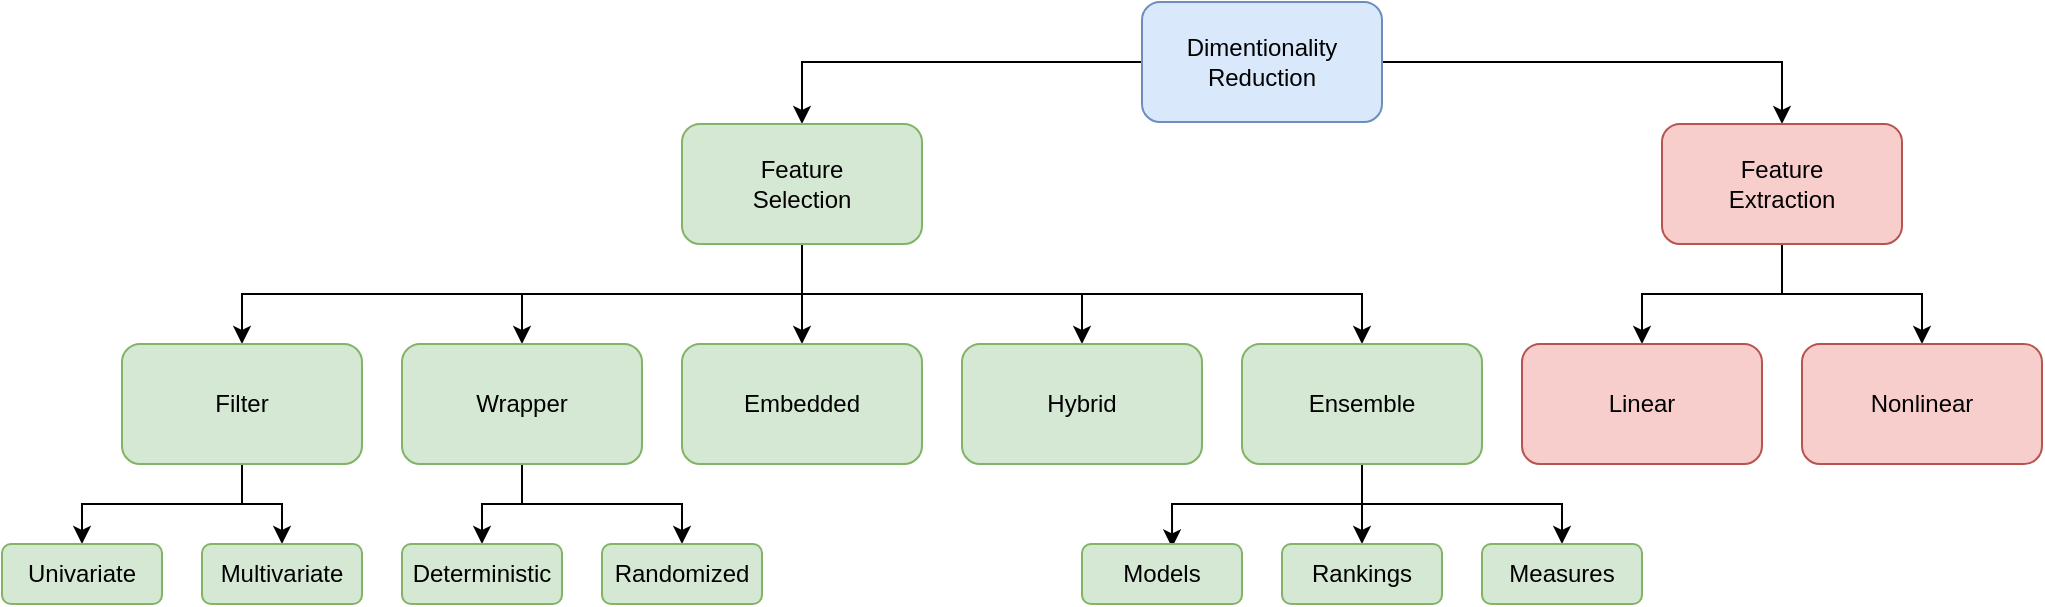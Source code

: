 <mxfile version="21.5.0" type="device">
  <diagram name="Страница 1" id="MtoHPzERGshxw4eQ_oei">
    <mxGraphModel dx="1687" dy="944" grid="1" gridSize="10" guides="1" tooltips="1" connect="1" arrows="1" fold="1" page="1" pageScale="1" pageWidth="1100" pageHeight="850" math="0" shadow="0">
      <root>
        <mxCell id="0" />
        <mxCell id="1" parent="0" />
        <mxCell id="aEDpGIdWi7TrGiRm8fYa-4" style="edgeStyle=orthogonalEdgeStyle;rounded=0;orthogonalLoop=1;jettySize=auto;html=1;" edge="1" parent="1" source="aEDpGIdWi7TrGiRm8fYa-1" target="aEDpGIdWi7TrGiRm8fYa-2">
          <mxGeometry relative="1" as="geometry" />
        </mxCell>
        <mxCell id="aEDpGIdWi7TrGiRm8fYa-5" style="edgeStyle=orthogonalEdgeStyle;rounded=0;orthogonalLoop=1;jettySize=auto;html=1;" edge="1" parent="1" source="aEDpGIdWi7TrGiRm8fYa-1" target="aEDpGIdWi7TrGiRm8fYa-3">
          <mxGeometry relative="1" as="geometry" />
        </mxCell>
        <mxCell id="aEDpGIdWi7TrGiRm8fYa-1" value="Dimentionality&lt;br&gt;Reduction" style="rounded=1;whiteSpace=wrap;html=1;fillColor=#dae8fc;strokeColor=#6c8ebf;" vertex="1" parent="1">
          <mxGeometry x="610" y="275" width="120" height="60" as="geometry" />
        </mxCell>
        <mxCell id="aEDpGIdWi7TrGiRm8fYa-16" style="edgeStyle=orthogonalEdgeStyle;rounded=0;orthogonalLoop=1;jettySize=auto;html=1;exitX=0.5;exitY=1;exitDx=0;exitDy=0;" edge="1" parent="1" source="aEDpGIdWi7TrGiRm8fYa-2" target="aEDpGIdWi7TrGiRm8fYa-10">
          <mxGeometry relative="1" as="geometry" />
        </mxCell>
        <mxCell id="aEDpGIdWi7TrGiRm8fYa-17" style="edgeStyle=orthogonalEdgeStyle;rounded=0;orthogonalLoop=1;jettySize=auto;html=1;exitX=0.5;exitY=1;exitDx=0;exitDy=0;" edge="1" parent="1" source="aEDpGIdWi7TrGiRm8fYa-2" target="aEDpGIdWi7TrGiRm8fYa-11">
          <mxGeometry relative="1" as="geometry" />
        </mxCell>
        <mxCell id="aEDpGIdWi7TrGiRm8fYa-18" style="edgeStyle=orthogonalEdgeStyle;rounded=0;orthogonalLoop=1;jettySize=auto;html=1;exitX=0.5;exitY=1;exitDx=0;exitDy=0;entryX=0.5;entryY=0;entryDx=0;entryDy=0;" edge="1" parent="1" source="aEDpGIdWi7TrGiRm8fYa-2" target="aEDpGIdWi7TrGiRm8fYa-12">
          <mxGeometry relative="1" as="geometry" />
        </mxCell>
        <mxCell id="aEDpGIdWi7TrGiRm8fYa-19" style="edgeStyle=orthogonalEdgeStyle;rounded=0;orthogonalLoop=1;jettySize=auto;html=1;exitX=0.5;exitY=1;exitDx=0;exitDy=0;" edge="1" parent="1" source="aEDpGIdWi7TrGiRm8fYa-2" target="aEDpGIdWi7TrGiRm8fYa-13">
          <mxGeometry relative="1" as="geometry" />
        </mxCell>
        <mxCell id="aEDpGIdWi7TrGiRm8fYa-20" style="edgeStyle=orthogonalEdgeStyle;rounded=0;orthogonalLoop=1;jettySize=auto;html=1;exitX=0.5;exitY=1;exitDx=0;exitDy=0;entryX=0.5;entryY=0;entryDx=0;entryDy=0;" edge="1" parent="1" source="aEDpGIdWi7TrGiRm8fYa-2" target="aEDpGIdWi7TrGiRm8fYa-15">
          <mxGeometry relative="1" as="geometry" />
        </mxCell>
        <mxCell id="aEDpGIdWi7TrGiRm8fYa-2" value="Feature&lt;br&gt;Selection" style="rounded=1;whiteSpace=wrap;html=1;fillColor=#d5e8d4;strokeColor=#82b366;" vertex="1" parent="1">
          <mxGeometry x="380" y="336" width="120" height="60" as="geometry" />
        </mxCell>
        <mxCell id="aEDpGIdWi7TrGiRm8fYa-8" style="edgeStyle=orthogonalEdgeStyle;rounded=0;orthogonalLoop=1;jettySize=auto;html=1;exitX=0.5;exitY=1;exitDx=0;exitDy=0;entryX=0.5;entryY=0;entryDx=0;entryDy=0;" edge="1" parent="1" source="aEDpGIdWi7TrGiRm8fYa-3" target="aEDpGIdWi7TrGiRm8fYa-6">
          <mxGeometry relative="1" as="geometry" />
        </mxCell>
        <mxCell id="aEDpGIdWi7TrGiRm8fYa-9" style="edgeStyle=orthogonalEdgeStyle;rounded=0;orthogonalLoop=1;jettySize=auto;html=1;exitX=0.5;exitY=1;exitDx=0;exitDy=0;entryX=0.5;entryY=0;entryDx=0;entryDy=0;" edge="1" parent="1" source="aEDpGIdWi7TrGiRm8fYa-3" target="aEDpGIdWi7TrGiRm8fYa-7">
          <mxGeometry relative="1" as="geometry" />
        </mxCell>
        <mxCell id="aEDpGIdWi7TrGiRm8fYa-3" value="Feature&lt;br&gt;Extraction" style="rounded=1;whiteSpace=wrap;html=1;fillColor=#f8cecc;strokeColor=#b85450;" vertex="1" parent="1">
          <mxGeometry x="870" y="336" width="120" height="60" as="geometry" />
        </mxCell>
        <mxCell id="aEDpGIdWi7TrGiRm8fYa-6" value="Linear" style="rounded=1;whiteSpace=wrap;html=1;fillColor=#f8cecc;strokeColor=#b85450;" vertex="1" parent="1">
          <mxGeometry x="800" y="446" width="120" height="60" as="geometry" />
        </mxCell>
        <mxCell id="aEDpGIdWi7TrGiRm8fYa-7" value="Nonlinear" style="rounded=1;whiteSpace=wrap;html=1;fillColor=#f8cecc;strokeColor=#b85450;" vertex="1" parent="1">
          <mxGeometry x="940" y="446" width="120" height="60" as="geometry" />
        </mxCell>
        <mxCell id="aEDpGIdWi7TrGiRm8fYa-23" style="edgeStyle=orthogonalEdgeStyle;rounded=0;orthogonalLoop=1;jettySize=auto;html=1;exitX=0.5;exitY=1;exitDx=0;exitDy=0;entryX=0.5;entryY=0;entryDx=0;entryDy=0;" edge="1" parent="1" source="aEDpGIdWi7TrGiRm8fYa-10" target="aEDpGIdWi7TrGiRm8fYa-21">
          <mxGeometry relative="1" as="geometry" />
        </mxCell>
        <mxCell id="aEDpGIdWi7TrGiRm8fYa-24" style="edgeStyle=orthogonalEdgeStyle;rounded=0;orthogonalLoop=1;jettySize=auto;html=1;exitX=0.5;exitY=1;exitDx=0;exitDy=0;" edge="1" parent="1" source="aEDpGIdWi7TrGiRm8fYa-10" target="aEDpGIdWi7TrGiRm8fYa-22">
          <mxGeometry relative="1" as="geometry" />
        </mxCell>
        <mxCell id="aEDpGIdWi7TrGiRm8fYa-10" value="Filter" style="rounded=1;whiteSpace=wrap;html=1;fillColor=#d5e8d4;strokeColor=#82b366;" vertex="1" parent="1">
          <mxGeometry x="100" y="446" width="120" height="60" as="geometry" />
        </mxCell>
        <mxCell id="aEDpGIdWi7TrGiRm8fYa-27" style="edgeStyle=orthogonalEdgeStyle;rounded=0;orthogonalLoop=1;jettySize=auto;html=1;exitX=0.5;exitY=1;exitDx=0;exitDy=0;entryX=0.5;entryY=0;entryDx=0;entryDy=0;" edge="1" parent="1" source="aEDpGIdWi7TrGiRm8fYa-11" target="aEDpGIdWi7TrGiRm8fYa-25">
          <mxGeometry relative="1" as="geometry" />
        </mxCell>
        <mxCell id="aEDpGIdWi7TrGiRm8fYa-28" style="edgeStyle=orthogonalEdgeStyle;rounded=0;orthogonalLoop=1;jettySize=auto;html=1;exitX=0.5;exitY=1;exitDx=0;exitDy=0;" edge="1" parent="1" source="aEDpGIdWi7TrGiRm8fYa-11" target="aEDpGIdWi7TrGiRm8fYa-26">
          <mxGeometry relative="1" as="geometry" />
        </mxCell>
        <mxCell id="aEDpGIdWi7TrGiRm8fYa-11" value="Wrapper" style="rounded=1;whiteSpace=wrap;html=1;fillColor=#d5e8d4;strokeColor=#82b366;" vertex="1" parent="1">
          <mxGeometry x="240" y="446" width="120" height="60" as="geometry" />
        </mxCell>
        <mxCell id="aEDpGIdWi7TrGiRm8fYa-12" value="Embedded" style="rounded=1;whiteSpace=wrap;html=1;fillColor=#d5e8d4;strokeColor=#82b366;" vertex="1" parent="1">
          <mxGeometry x="380" y="446" width="120" height="60" as="geometry" />
        </mxCell>
        <mxCell id="aEDpGIdWi7TrGiRm8fYa-13" value="Hybrid" style="rounded=1;whiteSpace=wrap;html=1;fillColor=#d5e8d4;strokeColor=#82b366;" vertex="1" parent="1">
          <mxGeometry x="520" y="446" width="120" height="60" as="geometry" />
        </mxCell>
        <mxCell id="aEDpGIdWi7TrGiRm8fYa-32" style="edgeStyle=orthogonalEdgeStyle;rounded=0;orthogonalLoop=1;jettySize=auto;html=1;entryX=0.563;entryY=0.057;entryDx=0;entryDy=0;entryPerimeter=0;" edge="1" parent="1" source="aEDpGIdWi7TrGiRm8fYa-15" target="aEDpGIdWi7TrGiRm8fYa-30">
          <mxGeometry relative="1" as="geometry" />
        </mxCell>
        <mxCell id="aEDpGIdWi7TrGiRm8fYa-33" style="edgeStyle=orthogonalEdgeStyle;rounded=0;orthogonalLoop=1;jettySize=auto;html=1;exitX=0.5;exitY=1;exitDx=0;exitDy=0;entryX=0.5;entryY=0;entryDx=0;entryDy=0;" edge="1" parent="1" source="aEDpGIdWi7TrGiRm8fYa-15" target="aEDpGIdWi7TrGiRm8fYa-29">
          <mxGeometry relative="1" as="geometry" />
        </mxCell>
        <mxCell id="aEDpGIdWi7TrGiRm8fYa-34" style="edgeStyle=orthogonalEdgeStyle;rounded=0;orthogonalLoop=1;jettySize=auto;html=1;exitX=0.5;exitY=1;exitDx=0;exitDy=0;" edge="1" parent="1" source="aEDpGIdWi7TrGiRm8fYa-15" target="aEDpGIdWi7TrGiRm8fYa-31">
          <mxGeometry relative="1" as="geometry" />
        </mxCell>
        <mxCell id="aEDpGIdWi7TrGiRm8fYa-15" value="Ensemble" style="rounded=1;whiteSpace=wrap;html=1;fillColor=#d5e8d4;strokeColor=#82b366;" vertex="1" parent="1">
          <mxGeometry x="660" y="446" width="120" height="60" as="geometry" />
        </mxCell>
        <mxCell id="aEDpGIdWi7TrGiRm8fYa-21" value="Univariate" style="rounded=1;whiteSpace=wrap;html=1;fillColor=#d5e8d4;strokeColor=#82b366;" vertex="1" parent="1">
          <mxGeometry x="40" y="546" width="80" height="30" as="geometry" />
        </mxCell>
        <mxCell id="aEDpGIdWi7TrGiRm8fYa-22" value="Multivariate" style="rounded=1;whiteSpace=wrap;html=1;fillColor=#d5e8d4;strokeColor=#82b366;" vertex="1" parent="1">
          <mxGeometry x="140" y="546" width="80" height="30" as="geometry" />
        </mxCell>
        <mxCell id="aEDpGIdWi7TrGiRm8fYa-25" value="Deterministic" style="rounded=1;whiteSpace=wrap;html=1;fillColor=#d5e8d4;strokeColor=#82b366;" vertex="1" parent="1">
          <mxGeometry x="240" y="546" width="80" height="30" as="geometry" />
        </mxCell>
        <mxCell id="aEDpGIdWi7TrGiRm8fYa-26" value="Randomized" style="rounded=1;whiteSpace=wrap;html=1;fillColor=#d5e8d4;strokeColor=#82b366;" vertex="1" parent="1">
          <mxGeometry x="340" y="546" width="80" height="30" as="geometry" />
        </mxCell>
        <mxCell id="aEDpGIdWi7TrGiRm8fYa-29" value="Rankings" style="rounded=1;whiteSpace=wrap;html=1;fillColor=#d5e8d4;strokeColor=#82b366;" vertex="1" parent="1">
          <mxGeometry x="680" y="546" width="80" height="30" as="geometry" />
        </mxCell>
        <mxCell id="aEDpGIdWi7TrGiRm8fYa-30" value="Models" style="rounded=1;whiteSpace=wrap;html=1;fillColor=#d5e8d4;strokeColor=#82b366;" vertex="1" parent="1">
          <mxGeometry x="580" y="546" width="80" height="30" as="geometry" />
        </mxCell>
        <mxCell id="aEDpGIdWi7TrGiRm8fYa-31" value="Measures" style="rounded=1;whiteSpace=wrap;html=1;fillColor=#d5e8d4;strokeColor=#82b366;" vertex="1" parent="1">
          <mxGeometry x="780" y="546" width="80" height="30" as="geometry" />
        </mxCell>
      </root>
    </mxGraphModel>
  </diagram>
</mxfile>
